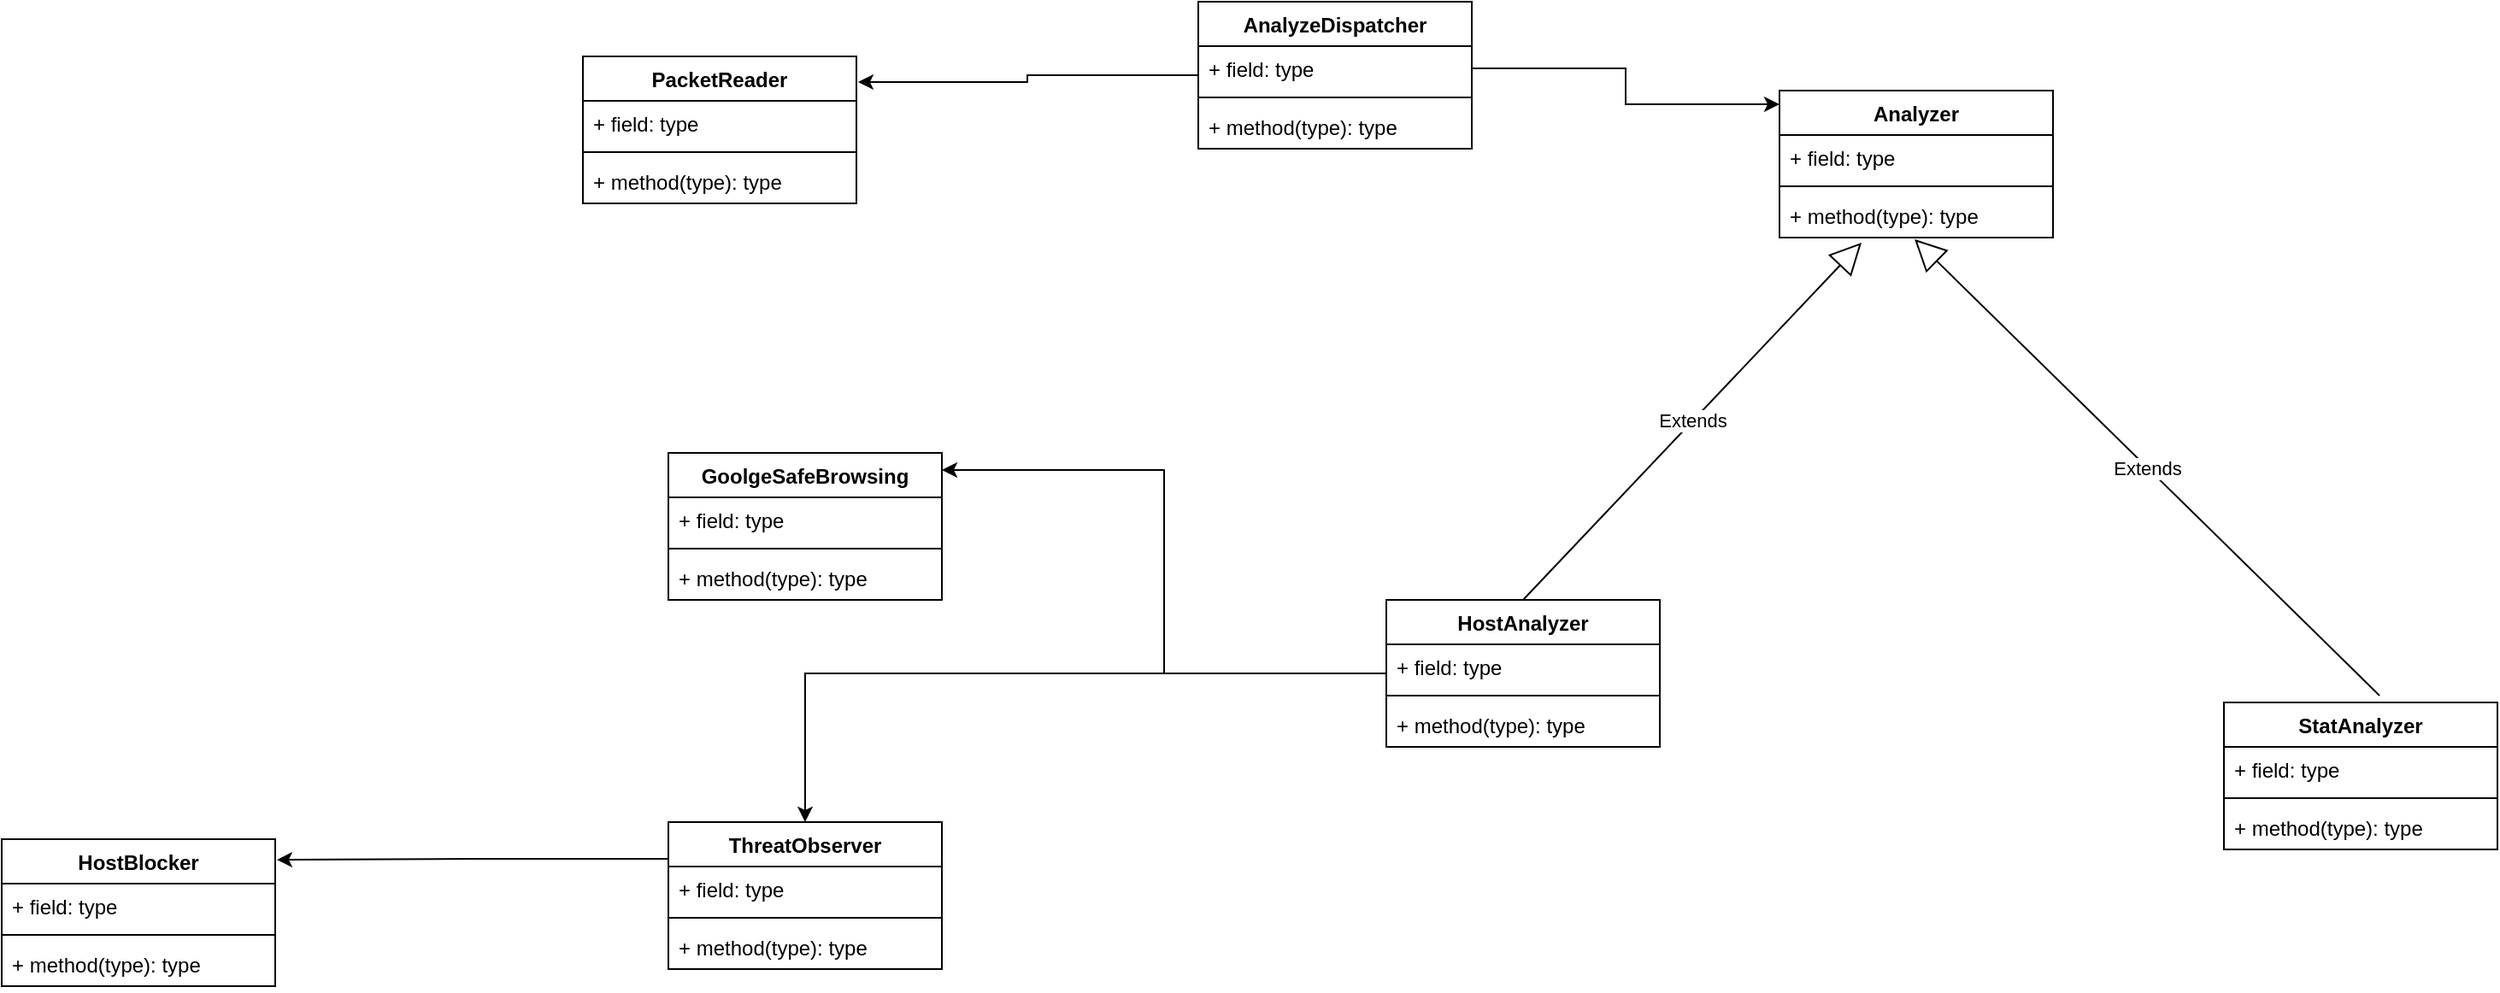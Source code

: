 <mxfile version="13.1.1" type="github" pages="2">
  <diagram id="C5RBs43oDa-KdzZeNtuy" name="Class">
    <mxGraphModel dx="2893" dy="1186" grid="1" gridSize="10" guides="1" tooltips="1" connect="1" arrows="1" fold="1" page="1" pageScale="1" pageWidth="827" pageHeight="1169" math="0" shadow="0">
      <root>
        <mxCell id="WIyWlLk6GJQsqaUBKTNV-0" />
        <mxCell id="WIyWlLk6GJQsqaUBKTNV-1" parent="WIyWlLk6GJQsqaUBKTNV-0" />
        <mxCell id="unkoaTgriALz0O2O8Fqi-8" style="edgeStyle=orthogonalEdgeStyle;rounded=0;orthogonalLoop=1;jettySize=auto;html=1;entryX=1.006;entryY=0.174;entryDx=0;entryDy=0;entryPerimeter=0;" parent="WIyWlLk6GJQsqaUBKTNV-1" source="unkoaTgriALz0O2O8Fqi-0" target="unkoaTgriALz0O2O8Fqi-4" edge="1">
          <mxGeometry relative="1" as="geometry" />
        </mxCell>
        <mxCell id="unkoaTgriALz0O2O8Fqi-24" value="Extends" style="endArrow=block;endSize=16;endFill=0;html=1;entryX=0.494;entryY=1.038;entryDx=0;entryDy=0;entryPerimeter=0;exitX=0.569;exitY=-0.047;exitDx=0;exitDy=0;exitPerimeter=0;" parent="WIyWlLk6GJQsqaUBKTNV-1" source="unkoaTgriALz0O2O8Fqi-15" target="unkoaTgriALz0O2O8Fqi-23" edge="1">
          <mxGeometry width="160" relative="1" as="geometry">
            <mxPoint x="790" y="410" as="sourcePoint" />
            <mxPoint x="950" y="410" as="targetPoint" />
          </mxGeometry>
        </mxCell>
        <mxCell id="unkoaTgriALz0O2O8Fqi-25" value="Extends" style="endArrow=block;endSize=16;endFill=0;html=1;entryX=0.3;entryY=1.115;entryDx=0;entryDy=0;entryPerimeter=0;exitX=0.5;exitY=0;exitDx=0;exitDy=0;" parent="WIyWlLk6GJQsqaUBKTNV-1" source="unkoaTgriALz0O2O8Fqi-9" target="unkoaTgriALz0O2O8Fqi-23" edge="1">
          <mxGeometry width="160" relative="1" as="geometry">
            <mxPoint x="510" y="256" as="sourcePoint" />
            <mxPoint x="670" y="256" as="targetPoint" />
          </mxGeometry>
        </mxCell>
        <mxCell id="unkoaTgriALz0O2O8Fqi-26" style="edgeStyle=orthogonalEdgeStyle;rounded=0;orthogonalLoop=1;jettySize=auto;html=1;exitX=1;exitY=0.5;exitDx=0;exitDy=0;entryX=0;entryY=0.093;entryDx=0;entryDy=0;entryPerimeter=0;" parent="WIyWlLk6GJQsqaUBKTNV-1" source="unkoaTgriALz0O2O8Fqi-1" target="unkoaTgriALz0O2O8Fqi-20" edge="1">
          <mxGeometry relative="1" as="geometry" />
        </mxCell>
        <mxCell id="unkoaTgriALz0O2O8Fqi-15" value="StatAnalyzer" style="swimlane;fontStyle=1;align=center;verticalAlign=top;childLayout=stackLayout;horizontal=1;startSize=26;horizontalStack=0;resizeParent=1;resizeParentMax=0;resizeLast=0;collapsible=1;marginBottom=0;" parent="WIyWlLk6GJQsqaUBKTNV-1" vertex="1">
          <mxGeometry x="840" y="920" width="160" height="86" as="geometry" />
        </mxCell>
        <mxCell id="unkoaTgriALz0O2O8Fqi-16" value="+ field: type" style="text;strokeColor=none;fillColor=none;align=left;verticalAlign=top;spacingLeft=4;spacingRight=4;overflow=hidden;rotatable=0;points=[[0,0.5],[1,0.5]];portConstraint=eastwest;" parent="unkoaTgriALz0O2O8Fqi-15" vertex="1">
          <mxGeometry y="26" width="160" height="26" as="geometry" />
        </mxCell>
        <mxCell id="unkoaTgriALz0O2O8Fqi-17" value="" style="line;strokeWidth=1;fillColor=none;align=left;verticalAlign=middle;spacingTop=-1;spacingLeft=3;spacingRight=3;rotatable=0;labelPosition=right;points=[];portConstraint=eastwest;" parent="unkoaTgriALz0O2O8Fqi-15" vertex="1">
          <mxGeometry y="52" width="160" height="8" as="geometry" />
        </mxCell>
        <mxCell id="unkoaTgriALz0O2O8Fqi-18" value="+ method(type): type" style="text;strokeColor=none;fillColor=none;align=left;verticalAlign=top;spacingLeft=4;spacingRight=4;overflow=hidden;rotatable=0;points=[[0,0.5],[1,0.5]];portConstraint=eastwest;" parent="unkoaTgriALz0O2O8Fqi-15" vertex="1">
          <mxGeometry y="60" width="160" height="26" as="geometry" />
        </mxCell>
        <mxCell id="unkoaTgriALz0O2O8Fqi-35" style="edgeStyle=orthogonalEdgeStyle;rounded=0;orthogonalLoop=1;jettySize=auto;html=1;entryX=1;entryY=0.116;entryDx=0;entryDy=0;entryPerimeter=0;" parent="WIyWlLk6GJQsqaUBKTNV-1" source="unkoaTgriALz0O2O8Fqi-9" target="unkoaTgriALz0O2O8Fqi-31" edge="1">
          <mxGeometry relative="1" as="geometry" />
        </mxCell>
        <mxCell id="unkoaTgriALz0O2O8Fqi-36" style="edgeStyle=orthogonalEdgeStyle;rounded=0;orthogonalLoop=1;jettySize=auto;html=1;" parent="WIyWlLk6GJQsqaUBKTNV-1" source="unkoaTgriALz0O2O8Fqi-9" target="unkoaTgriALz0O2O8Fqi-27" edge="1">
          <mxGeometry relative="1" as="geometry" />
        </mxCell>
        <mxCell id="unkoaTgriALz0O2O8Fqi-9" value="HostAnalyzer" style="swimlane;fontStyle=1;align=center;verticalAlign=top;childLayout=stackLayout;horizontal=1;startSize=26;horizontalStack=0;resizeParent=1;resizeParentMax=0;resizeLast=0;collapsible=1;marginBottom=0;" parent="WIyWlLk6GJQsqaUBKTNV-1" vertex="1">
          <mxGeometry x="350" y="860" width="160" height="86" as="geometry" />
        </mxCell>
        <mxCell id="unkoaTgriALz0O2O8Fqi-10" value="+ field: type" style="text;strokeColor=none;fillColor=none;align=left;verticalAlign=top;spacingLeft=4;spacingRight=4;overflow=hidden;rotatable=0;points=[[0,0.5],[1,0.5]];portConstraint=eastwest;" parent="unkoaTgriALz0O2O8Fqi-9" vertex="1">
          <mxGeometry y="26" width="160" height="26" as="geometry" />
        </mxCell>
        <mxCell id="unkoaTgriALz0O2O8Fqi-11" value="" style="line;strokeWidth=1;fillColor=none;align=left;verticalAlign=middle;spacingTop=-1;spacingLeft=3;spacingRight=3;rotatable=0;labelPosition=right;points=[];portConstraint=eastwest;" parent="unkoaTgriALz0O2O8Fqi-9" vertex="1">
          <mxGeometry y="52" width="160" height="8" as="geometry" />
        </mxCell>
        <mxCell id="unkoaTgriALz0O2O8Fqi-12" value="+ method(type): type" style="text;strokeColor=none;fillColor=none;align=left;verticalAlign=top;spacingLeft=4;spacingRight=4;overflow=hidden;rotatable=0;points=[[0,0.5],[1,0.5]];portConstraint=eastwest;" parent="unkoaTgriALz0O2O8Fqi-9" vertex="1">
          <mxGeometry y="60" width="160" height="26" as="geometry" />
        </mxCell>
        <mxCell id="NSOs2Y2y4ySQ_v9sjbCj-4" style="edgeStyle=orthogonalEdgeStyle;rounded=0;orthogonalLoop=1;jettySize=auto;html=1;exitX=0;exitY=0.25;exitDx=0;exitDy=0;entryX=1.006;entryY=0.14;entryDx=0;entryDy=0;entryPerimeter=0;" edge="1" parent="WIyWlLk6GJQsqaUBKTNV-1" source="unkoaTgriALz0O2O8Fqi-27" target="NSOs2Y2y4ySQ_v9sjbCj-0">
          <mxGeometry relative="1" as="geometry" />
        </mxCell>
        <mxCell id="unkoaTgriALz0O2O8Fqi-27" value="ThreatObserver" style="swimlane;fontStyle=1;align=center;verticalAlign=top;childLayout=stackLayout;horizontal=1;startSize=26;horizontalStack=0;resizeParent=1;resizeParentMax=0;resizeLast=0;collapsible=1;marginBottom=0;" parent="WIyWlLk6GJQsqaUBKTNV-1" vertex="1">
          <mxGeometry x="-70" y="990" width="160" height="86" as="geometry" />
        </mxCell>
        <mxCell id="unkoaTgriALz0O2O8Fqi-28" value="+ field: type" style="text;strokeColor=none;fillColor=none;align=left;verticalAlign=top;spacingLeft=4;spacingRight=4;overflow=hidden;rotatable=0;points=[[0,0.5],[1,0.5]];portConstraint=eastwest;" parent="unkoaTgriALz0O2O8Fqi-27" vertex="1">
          <mxGeometry y="26" width="160" height="26" as="geometry" />
        </mxCell>
        <mxCell id="unkoaTgriALz0O2O8Fqi-29" value="" style="line;strokeWidth=1;fillColor=none;align=left;verticalAlign=middle;spacingTop=-1;spacingLeft=3;spacingRight=3;rotatable=0;labelPosition=right;points=[];portConstraint=eastwest;" parent="unkoaTgriALz0O2O8Fqi-27" vertex="1">
          <mxGeometry y="52" width="160" height="8" as="geometry" />
        </mxCell>
        <mxCell id="unkoaTgriALz0O2O8Fqi-30" value="+ method(type): type" style="text;strokeColor=none;fillColor=none;align=left;verticalAlign=top;spacingLeft=4;spacingRight=4;overflow=hidden;rotatable=0;points=[[0,0.5],[1,0.5]];portConstraint=eastwest;" parent="unkoaTgriALz0O2O8Fqi-27" vertex="1">
          <mxGeometry y="60" width="160" height="26" as="geometry" />
        </mxCell>
        <mxCell id="unkoaTgriALz0O2O8Fqi-31" value="GoolgeSafeBrowsing" style="swimlane;fontStyle=1;align=center;verticalAlign=top;childLayout=stackLayout;horizontal=1;startSize=26;horizontalStack=0;resizeParent=1;resizeParentMax=0;resizeLast=0;collapsible=1;marginBottom=0;" parent="WIyWlLk6GJQsqaUBKTNV-1" vertex="1">
          <mxGeometry x="-70" y="774" width="160" height="86" as="geometry" />
        </mxCell>
        <mxCell id="unkoaTgriALz0O2O8Fqi-32" value="+ field: type" style="text;strokeColor=none;fillColor=none;align=left;verticalAlign=top;spacingLeft=4;spacingRight=4;overflow=hidden;rotatable=0;points=[[0,0.5],[1,0.5]];portConstraint=eastwest;" parent="unkoaTgriALz0O2O8Fqi-31" vertex="1">
          <mxGeometry y="26" width="160" height="26" as="geometry" />
        </mxCell>
        <mxCell id="unkoaTgriALz0O2O8Fqi-33" value="" style="line;strokeWidth=1;fillColor=none;align=left;verticalAlign=middle;spacingTop=-1;spacingLeft=3;spacingRight=3;rotatable=0;labelPosition=right;points=[];portConstraint=eastwest;" parent="unkoaTgriALz0O2O8Fqi-31" vertex="1">
          <mxGeometry y="52" width="160" height="8" as="geometry" />
        </mxCell>
        <mxCell id="unkoaTgriALz0O2O8Fqi-34" value="+ method(type): type" style="text;strokeColor=none;fillColor=none;align=left;verticalAlign=top;spacingLeft=4;spacingRight=4;overflow=hidden;rotatable=0;points=[[0,0.5],[1,0.5]];portConstraint=eastwest;" parent="unkoaTgriALz0O2O8Fqi-31" vertex="1">
          <mxGeometry y="60" width="160" height="26" as="geometry" />
        </mxCell>
        <mxCell id="unkoaTgriALz0O2O8Fqi-0" value="AnalyzeDispatcher" style="swimlane;fontStyle=1;align=center;verticalAlign=top;childLayout=stackLayout;horizontal=1;startSize=26;horizontalStack=0;resizeParent=1;resizeParentMax=0;resizeLast=0;collapsible=1;marginBottom=0;" parent="WIyWlLk6GJQsqaUBKTNV-1" vertex="1">
          <mxGeometry x="240" y="510" width="160" height="86" as="geometry" />
        </mxCell>
        <mxCell id="unkoaTgriALz0O2O8Fqi-1" value="+ field: type" style="text;strokeColor=none;fillColor=none;align=left;verticalAlign=top;spacingLeft=4;spacingRight=4;overflow=hidden;rotatable=0;points=[[0,0.5],[1,0.5]];portConstraint=eastwest;" parent="unkoaTgriALz0O2O8Fqi-0" vertex="1">
          <mxGeometry y="26" width="160" height="26" as="geometry" />
        </mxCell>
        <mxCell id="unkoaTgriALz0O2O8Fqi-2" value="" style="line;strokeWidth=1;fillColor=none;align=left;verticalAlign=middle;spacingTop=-1;spacingLeft=3;spacingRight=3;rotatable=0;labelPosition=right;points=[];portConstraint=eastwest;" parent="unkoaTgriALz0O2O8Fqi-0" vertex="1">
          <mxGeometry y="52" width="160" height="8" as="geometry" />
        </mxCell>
        <mxCell id="unkoaTgriALz0O2O8Fqi-3" value="+ method(type): type" style="text;strokeColor=none;fillColor=none;align=left;verticalAlign=top;spacingLeft=4;spacingRight=4;overflow=hidden;rotatable=0;points=[[0,0.5],[1,0.5]];portConstraint=eastwest;" parent="unkoaTgriALz0O2O8Fqi-0" vertex="1">
          <mxGeometry y="60" width="160" height="26" as="geometry" />
        </mxCell>
        <mxCell id="NSOs2Y2y4ySQ_v9sjbCj-0" value="HostBlocker" style="swimlane;fontStyle=1;align=center;verticalAlign=top;childLayout=stackLayout;horizontal=1;startSize=26;horizontalStack=0;resizeParent=1;resizeParentMax=0;resizeLast=0;collapsible=1;marginBottom=0;" vertex="1" parent="WIyWlLk6GJQsqaUBKTNV-1">
          <mxGeometry x="-460" y="1000" width="160" height="86" as="geometry" />
        </mxCell>
        <mxCell id="NSOs2Y2y4ySQ_v9sjbCj-1" value="+ field: type" style="text;strokeColor=none;fillColor=none;align=left;verticalAlign=top;spacingLeft=4;spacingRight=4;overflow=hidden;rotatable=0;points=[[0,0.5],[1,0.5]];portConstraint=eastwest;" vertex="1" parent="NSOs2Y2y4ySQ_v9sjbCj-0">
          <mxGeometry y="26" width="160" height="26" as="geometry" />
        </mxCell>
        <mxCell id="NSOs2Y2y4ySQ_v9sjbCj-2" value="" style="line;strokeWidth=1;fillColor=none;align=left;verticalAlign=middle;spacingTop=-1;spacingLeft=3;spacingRight=3;rotatable=0;labelPosition=right;points=[];portConstraint=eastwest;" vertex="1" parent="NSOs2Y2y4ySQ_v9sjbCj-0">
          <mxGeometry y="52" width="160" height="8" as="geometry" />
        </mxCell>
        <mxCell id="NSOs2Y2y4ySQ_v9sjbCj-3" value="+ method(type): type" style="text;strokeColor=none;fillColor=none;align=left;verticalAlign=top;spacingLeft=4;spacingRight=4;overflow=hidden;rotatable=0;points=[[0,0.5],[1,0.5]];portConstraint=eastwest;" vertex="1" parent="NSOs2Y2y4ySQ_v9sjbCj-0">
          <mxGeometry y="60" width="160" height="26" as="geometry" />
        </mxCell>
        <mxCell id="unkoaTgriALz0O2O8Fqi-4" value="PacketReader" style="swimlane;fontStyle=1;align=center;verticalAlign=top;childLayout=stackLayout;horizontal=1;startSize=26;horizontalStack=0;resizeParent=1;resizeParentMax=0;resizeLast=0;collapsible=1;marginBottom=0;" parent="WIyWlLk6GJQsqaUBKTNV-1" vertex="1">
          <mxGeometry x="-120" y="542" width="160" height="86" as="geometry" />
        </mxCell>
        <mxCell id="unkoaTgriALz0O2O8Fqi-5" value="+ field: type" style="text;strokeColor=none;fillColor=none;align=left;verticalAlign=top;spacingLeft=4;spacingRight=4;overflow=hidden;rotatable=0;points=[[0,0.5],[1,0.5]];portConstraint=eastwest;" parent="unkoaTgriALz0O2O8Fqi-4" vertex="1">
          <mxGeometry y="26" width="160" height="26" as="geometry" />
        </mxCell>
        <mxCell id="unkoaTgriALz0O2O8Fqi-6" value="" style="line;strokeWidth=1;fillColor=none;align=left;verticalAlign=middle;spacingTop=-1;spacingLeft=3;spacingRight=3;rotatable=0;labelPosition=right;points=[];portConstraint=eastwest;" parent="unkoaTgriALz0O2O8Fqi-4" vertex="1">
          <mxGeometry y="52" width="160" height="8" as="geometry" />
        </mxCell>
        <mxCell id="unkoaTgriALz0O2O8Fqi-7" value="+ method(type): type" style="text;strokeColor=none;fillColor=none;align=left;verticalAlign=top;spacingLeft=4;spacingRight=4;overflow=hidden;rotatable=0;points=[[0,0.5],[1,0.5]];portConstraint=eastwest;" parent="unkoaTgriALz0O2O8Fqi-4" vertex="1">
          <mxGeometry y="60" width="160" height="26" as="geometry" />
        </mxCell>
        <mxCell id="unkoaTgriALz0O2O8Fqi-20" value="Analyzer" style="swimlane;fontStyle=1;align=center;verticalAlign=top;childLayout=stackLayout;horizontal=1;startSize=26;horizontalStack=0;resizeParent=1;resizeParentMax=0;resizeLast=0;collapsible=1;marginBottom=0;" parent="WIyWlLk6GJQsqaUBKTNV-1" vertex="1">
          <mxGeometry x="580" y="562" width="160" height="86" as="geometry" />
        </mxCell>
        <mxCell id="unkoaTgriALz0O2O8Fqi-21" value="+ field: type" style="text;strokeColor=none;fillColor=none;align=left;verticalAlign=top;spacingLeft=4;spacingRight=4;overflow=hidden;rotatable=0;points=[[0,0.5],[1,0.5]];portConstraint=eastwest;" parent="unkoaTgriALz0O2O8Fqi-20" vertex="1">
          <mxGeometry y="26" width="160" height="26" as="geometry" />
        </mxCell>
        <mxCell id="unkoaTgriALz0O2O8Fqi-22" value="" style="line;strokeWidth=1;fillColor=none;align=left;verticalAlign=middle;spacingTop=-1;spacingLeft=3;spacingRight=3;rotatable=0;labelPosition=right;points=[];portConstraint=eastwest;" parent="unkoaTgriALz0O2O8Fqi-20" vertex="1">
          <mxGeometry y="52" width="160" height="8" as="geometry" />
        </mxCell>
        <mxCell id="unkoaTgriALz0O2O8Fqi-23" value="+ method(type): type" style="text;strokeColor=none;fillColor=none;align=left;verticalAlign=top;spacingLeft=4;spacingRight=4;overflow=hidden;rotatable=0;points=[[0,0.5],[1,0.5]];portConstraint=eastwest;" parent="unkoaTgriALz0O2O8Fqi-20" vertex="1">
          <mxGeometry y="60" width="160" height="26" as="geometry" />
        </mxCell>
      </root>
    </mxGraphModel>
  </diagram>
  <diagram id="CIGtIz7oI4tIwfVmQydc" name="Modules">
    <mxGraphModel dx="2066" dy="1186" grid="1" gridSize="10" guides="1" tooltips="1" connect="1" arrows="1" fold="1" page="1" pageScale="1" pageWidth="827" pageHeight="1169" math="0" shadow="0">
      <root>
        <mxCell id="G-RgsuB19D4ULIcj-MVu-0" />
        <mxCell id="G-RgsuB19D4ULIcj-MVu-1" parent="G-RgsuB19D4ULIcj-MVu-0" />
        <mxCell id="G-RgsuB19D4ULIcj-MVu-2" value="Database" style="shape=module;align=left;spacingLeft=20;align=center;verticalAlign=top;" vertex="1" parent="G-RgsuB19D4ULIcj-MVu-1">
          <mxGeometry x="290" y="440" width="100" height="50" as="geometry" />
        </mxCell>
        <mxCell id="G-RgsuB19D4ULIcj-MVu-7" style="edgeStyle=orthogonalEdgeStyle;rounded=0;orthogonalLoop=1;jettySize=auto;html=1;entryX=0.5;entryY=1;entryDx=0;entryDy=0;" edge="1" parent="G-RgsuB19D4ULIcj-MVu-1" source="G-RgsuB19D4ULIcj-MVu-3" target="G-RgsuB19D4ULIcj-MVu-2">
          <mxGeometry relative="1" as="geometry" />
        </mxCell>
        <mxCell id="G-RgsuB19D4ULIcj-MVu-3" value="Django server" style="shape=module;align=left;spacingLeft=20;align=center;verticalAlign=top;" vertex="1" parent="G-RgsuB19D4ULIcj-MVu-1">
          <mxGeometry x="400" y="580" width="100" height="50" as="geometry" />
        </mxCell>
        <mxCell id="G-RgsuB19D4ULIcj-MVu-8" style="edgeStyle=orthogonalEdgeStyle;rounded=0;orthogonalLoop=1;jettySize=auto;html=1;entryX=0.5;entryY=1;entryDx=0;entryDy=0;" edge="1" parent="G-RgsuB19D4ULIcj-MVu-1" source="G-RgsuB19D4ULIcj-MVu-4" target="G-RgsuB19D4ULIcj-MVu-3">
          <mxGeometry relative="1" as="geometry" />
        </mxCell>
        <mxCell id="G-RgsuB19D4ULIcj-MVu-4" value="Frontend" style="shape=module;align=left;spacingLeft=20;align=center;verticalAlign=top;" vertex="1" parent="G-RgsuB19D4ULIcj-MVu-1">
          <mxGeometry x="400" y="780" width="100" height="50" as="geometry" />
        </mxCell>
        <mxCell id="G-RgsuB19D4ULIcj-MVu-6" style="edgeStyle=orthogonalEdgeStyle;rounded=0;orthogonalLoop=1;jettySize=auto;html=1;entryX=0.5;entryY=1;entryDx=0;entryDy=0;" edge="1" parent="G-RgsuB19D4ULIcj-MVu-1" source="G-RgsuB19D4ULIcj-MVu-5" target="G-RgsuB19D4ULIcj-MVu-2">
          <mxGeometry relative="1" as="geometry" />
        </mxCell>
        <mxCell id="G-RgsuB19D4ULIcj-MVu-5" value="Core&#xa;" style="shape=module;align=left;spacingLeft=20;align=center;verticalAlign=top;" vertex="1" parent="G-RgsuB19D4ULIcj-MVu-1">
          <mxGeometry x="200" y="585" width="100" height="50" as="geometry" />
        </mxCell>
      </root>
    </mxGraphModel>
  </diagram>
</mxfile>
